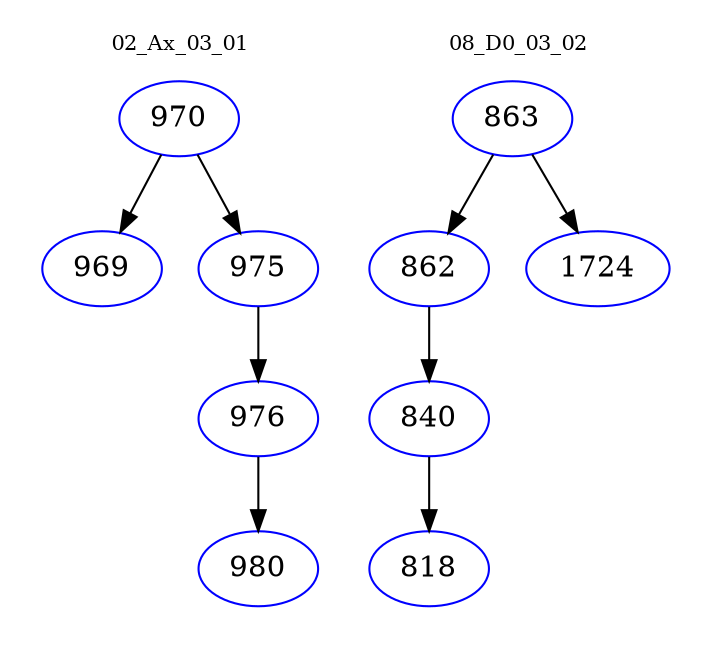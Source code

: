digraph{
subgraph cluster_0 {
color = white
label = "02_Ax_03_01";
fontsize=10;
T0_970 [label="970", color="blue"]
T0_970 -> T0_969 [color="black"]
T0_969 [label="969", color="blue"]
T0_970 -> T0_975 [color="black"]
T0_975 [label="975", color="blue"]
T0_975 -> T0_976 [color="black"]
T0_976 [label="976", color="blue"]
T0_976 -> T0_980 [color="black"]
T0_980 [label="980", color="blue"]
}
subgraph cluster_1 {
color = white
label = "08_D0_03_02";
fontsize=10;
T1_863 [label="863", color="blue"]
T1_863 -> T1_862 [color="black"]
T1_862 [label="862", color="blue"]
T1_862 -> T1_840 [color="black"]
T1_840 [label="840", color="blue"]
T1_840 -> T1_818 [color="black"]
T1_818 [label="818", color="blue"]
T1_863 -> T1_1724 [color="black"]
T1_1724 [label="1724", color="blue"]
}
}
